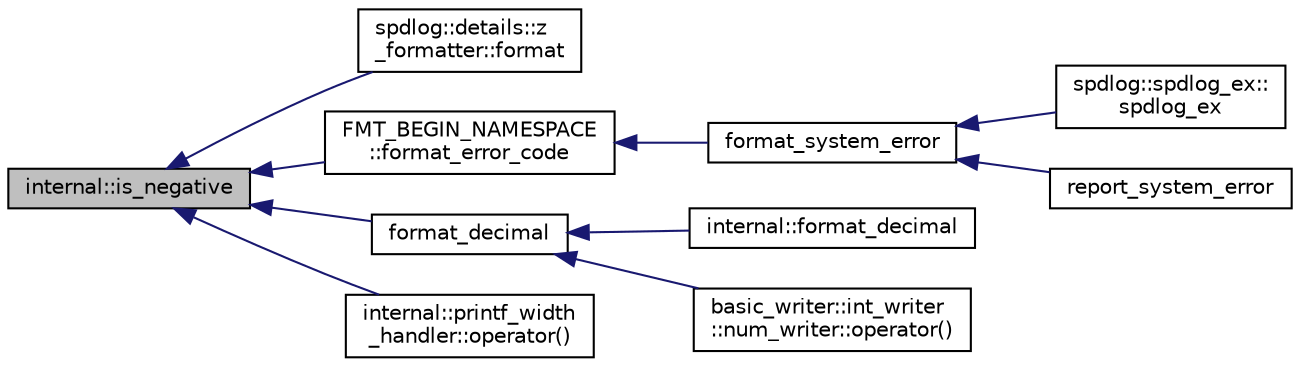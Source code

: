 digraph "internal::is_negative"
{
  edge [fontname="Helvetica",fontsize="10",labelfontname="Helvetica",labelfontsize="10"];
  node [fontname="Helvetica",fontsize="10",shape=record];
  rankdir="LR";
  Node1 [label="internal::is_negative",height=0.2,width=0.4,color="black", fillcolor="grey75", style="filled" fontcolor="black"];
  Node1 -> Node2 [dir="back",color="midnightblue",fontsize="10",style="solid",fontname="Helvetica"];
  Node2 [label="spdlog::details::z\l_formatter::format",height=0.2,width=0.4,color="black", fillcolor="white", style="filled",URL="$classspdlog_1_1details_1_1z__formatter.html#ada7a5e9a3c30039cbfb684b7743b8945"];
  Node1 -> Node3 [dir="back",color="midnightblue",fontsize="10",style="solid",fontname="Helvetica"];
  Node3 [label="FMT_BEGIN_NAMESPACE\l::format_error_code",height=0.2,width=0.4,color="black", fillcolor="white", style="filled",URL="$namespace_f_m_t___b_e_g_i_n___n_a_m_e_s_p_a_c_e.html#ad71fe6b856abb34c3351b17daaaae709"];
  Node3 -> Node4 [dir="back",color="midnightblue",fontsize="10",style="solid",fontname="Helvetica"];
  Node4 [label="format_system_error",height=0.2,width=0.4,color="black", fillcolor="white", style="filled",URL="$format_8h.html#ac99badb700e346dd1c86629e4e3b900d"];
  Node4 -> Node5 [dir="back",color="midnightblue",fontsize="10",style="solid",fontname="Helvetica"];
  Node5 [label="spdlog::spdlog_ex::\lspdlog_ex",height=0.2,width=0.4,color="black", fillcolor="white", style="filled",URL="$classspdlog_1_1spdlog__ex.html#a0758933dd1e6c4c8e76bb8e7134f7d9b"];
  Node4 -> Node6 [dir="back",color="midnightblue",fontsize="10",style="solid",fontname="Helvetica"];
  Node6 [label="report_system_error",height=0.2,width=0.4,color="black", fillcolor="white", style="filled",URL="$format_8h.html#aa87a526a913eeaf54e8d7b16020c8174"];
  Node1 -> Node7 [dir="back",color="midnightblue",fontsize="10",style="solid",fontname="Helvetica"];
  Node7 [label="format_decimal",height=0.2,width=0.4,color="black", fillcolor="white", style="filled",URL="$format_8h.html#a51774c1aa3f0cdb583702d3e6e6cbca8"];
  Node7 -> Node8 [dir="back",color="midnightblue",fontsize="10",style="solid",fontname="Helvetica"];
  Node8 [label="internal::format_decimal",height=0.2,width=0.4,color="black", fillcolor="white", style="filled",URL="$namespaceinternal.html#aa42b858381be3c6a62b7da2bc8b72428"];
  Node7 -> Node9 [dir="back",color="midnightblue",fontsize="10",style="solid",fontname="Helvetica"];
  Node9 [label="basic_writer::int_writer\l::num_writer::operator()",height=0.2,width=0.4,color="black", fillcolor="white", style="filled",URL="$structbasic__writer_1_1int__writer_1_1num__writer.html#a08efa288669066e815898db40002e2cc"];
  Node1 -> Node10 [dir="back",color="midnightblue",fontsize="10",style="solid",fontname="Helvetica"];
  Node10 [label="internal::printf_width\l_handler::operator()",height=0.2,width=0.4,color="black", fillcolor="white", style="filled",URL="$classinternal_1_1printf__width__handler.html#a5d2d31824dda4ca908be49b6c673a965"];
}
